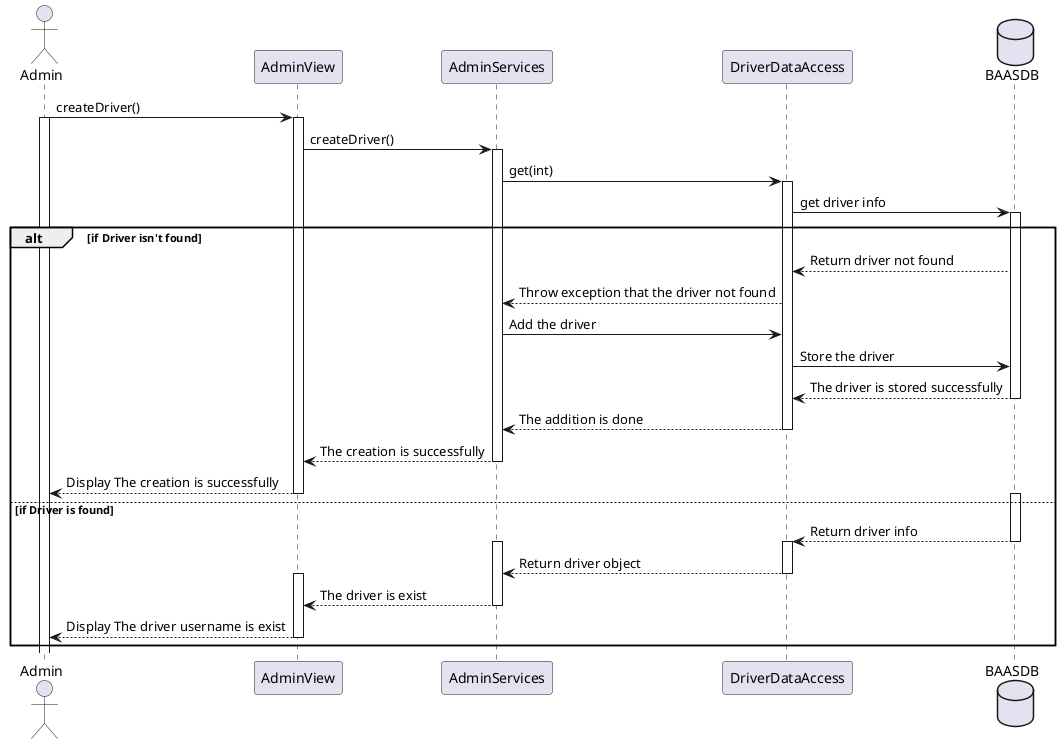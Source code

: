 @startuml   
  actor Admin  as Admin
  participant AdminView as AdminView
  participant AdminServices as AdminServices
  participant DriverDataAccess as DriverDataAccess
  database BAASDB as BaasDB
  Admin -> AdminView : createDriver()
  activate Admin
  activate AdminView
  AdminView -> AdminServices : createDriver()
  activate AdminServices
  AdminServices -> DriverDataAccess : get(int)
  activate DriverDataAccess
  DriverDataAccess -> BaasDB : get driver info
  activate BaasDB
  alt  if Driver isn't found  
    BaasDB --> DriverDataAccess : Return driver not found 
    DriverDataAccess --> AdminServices : Throw exception that the driver not found
    AdminServices -> DriverDataAccess : Add the driver
    DriverDataAccess -> BaasDB : Store the driver
    BaasDB --> DriverDataAccess : The driver is stored successfully
    deactivate BaasDB  
    DriverDataAccess --> AdminServices : The addition is done 
    deactivate DriverDataAccess
    AdminServices --> AdminView: The creation is successfully
    deactivate AdminServices
    AdminView --> Admin : Display The creation is successfully
    deactivate AdminView
  else if Driver is found
    activate BaasDB
    BaasDB --> DriverDataAccess : Return driver info 
    deactivate BaasDB
    activate DriverDataAccess
    activate AdminServices
    DriverDataAccess --> AdminServices : Return driver object
    deactivate DriverDataAccess
    activate AdminView
    AdminServices --> AdminView: The driver is exist
    deactivate AdminServices
    AdminView --> Admin : Display The driver username is exist
    deactivate AdminView
  end
@enduml
